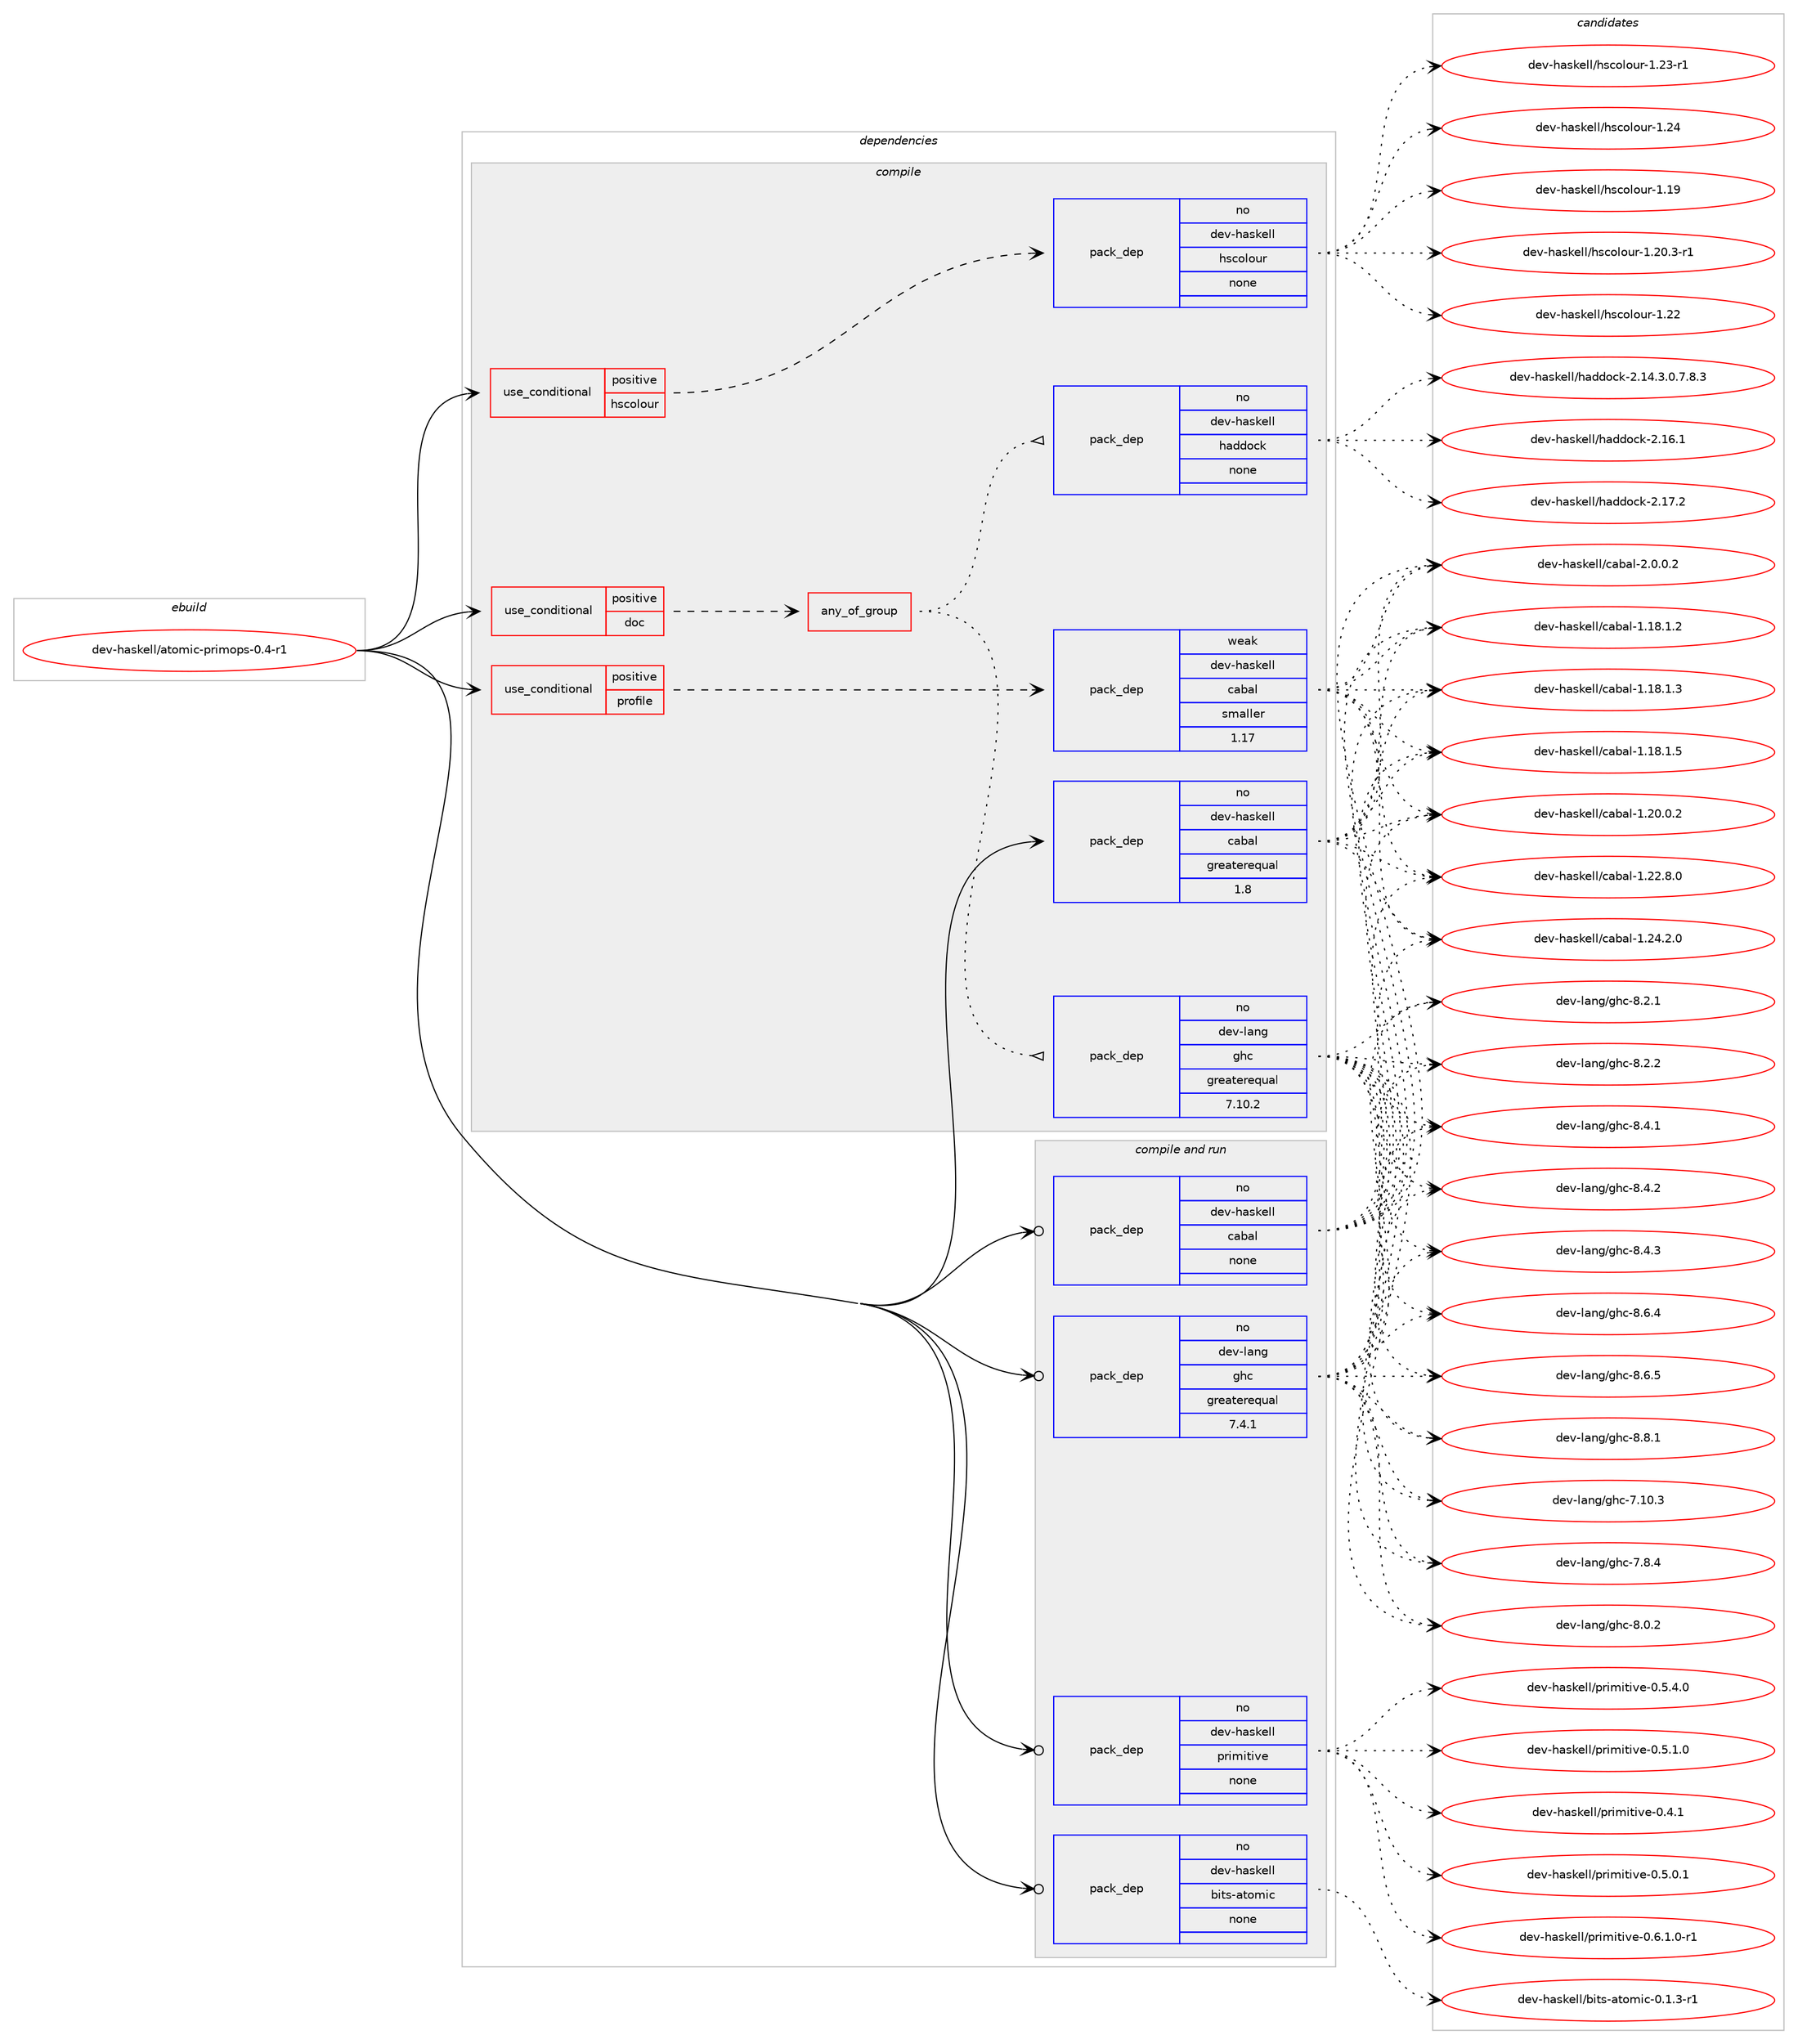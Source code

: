 digraph prolog {

# *************
# Graph options
# *************

newrank=true;
concentrate=true;
compound=true;
graph [rankdir=LR,fontname=Helvetica,fontsize=10,ranksep=1.5];#, ranksep=2.5, nodesep=0.2];
edge  [arrowhead=vee];
node  [fontname=Helvetica,fontsize=10];

# **********
# The ebuild
# **********

subgraph cluster_leftcol {
color=gray;
rank=same;
label=<<i>ebuild</i>>;
id [label="dev-haskell/atomic-primops-0.4-r1", color=red, width=4, href="../dev-haskell/atomic-primops-0.4-r1.svg"];
}

# ****************
# The dependencies
# ****************

subgraph cluster_midcol {
color=gray;
label=<<i>dependencies</i>>;
subgraph cluster_compile {
fillcolor="#eeeeee";
style=filled;
label=<<i>compile</i>>;
subgraph cond124752 {
dependency526409 [label=<<TABLE BORDER="0" CELLBORDER="1" CELLSPACING="0" CELLPADDING="4"><TR><TD ROWSPAN="3" CELLPADDING="10">use_conditional</TD></TR><TR><TD>positive</TD></TR><TR><TD>doc</TD></TR></TABLE>>, shape=none, color=red];
subgraph any9488 {
dependency526410 [label=<<TABLE BORDER="0" CELLBORDER="1" CELLSPACING="0" CELLPADDING="4"><TR><TD CELLPADDING="10">any_of_group</TD></TR></TABLE>>, shape=none, color=red];subgraph pack391812 {
dependency526411 [label=<<TABLE BORDER="0" CELLBORDER="1" CELLSPACING="0" CELLPADDING="4" WIDTH="220"><TR><TD ROWSPAN="6" CELLPADDING="30">pack_dep</TD></TR><TR><TD WIDTH="110">no</TD></TR><TR><TD>dev-haskell</TD></TR><TR><TD>haddock</TD></TR><TR><TD>none</TD></TR><TR><TD></TD></TR></TABLE>>, shape=none, color=blue];
}
dependency526410:e -> dependency526411:w [weight=20,style="dotted",arrowhead="oinv"];
subgraph pack391813 {
dependency526412 [label=<<TABLE BORDER="0" CELLBORDER="1" CELLSPACING="0" CELLPADDING="4" WIDTH="220"><TR><TD ROWSPAN="6" CELLPADDING="30">pack_dep</TD></TR><TR><TD WIDTH="110">no</TD></TR><TR><TD>dev-lang</TD></TR><TR><TD>ghc</TD></TR><TR><TD>greaterequal</TD></TR><TR><TD>7.10.2</TD></TR></TABLE>>, shape=none, color=blue];
}
dependency526410:e -> dependency526412:w [weight=20,style="dotted",arrowhead="oinv"];
}
dependency526409:e -> dependency526410:w [weight=20,style="dashed",arrowhead="vee"];
}
id:e -> dependency526409:w [weight=20,style="solid",arrowhead="vee"];
subgraph cond124753 {
dependency526413 [label=<<TABLE BORDER="0" CELLBORDER="1" CELLSPACING="0" CELLPADDING="4"><TR><TD ROWSPAN="3" CELLPADDING="10">use_conditional</TD></TR><TR><TD>positive</TD></TR><TR><TD>hscolour</TD></TR></TABLE>>, shape=none, color=red];
subgraph pack391814 {
dependency526414 [label=<<TABLE BORDER="0" CELLBORDER="1" CELLSPACING="0" CELLPADDING="4" WIDTH="220"><TR><TD ROWSPAN="6" CELLPADDING="30">pack_dep</TD></TR><TR><TD WIDTH="110">no</TD></TR><TR><TD>dev-haskell</TD></TR><TR><TD>hscolour</TD></TR><TR><TD>none</TD></TR><TR><TD></TD></TR></TABLE>>, shape=none, color=blue];
}
dependency526413:e -> dependency526414:w [weight=20,style="dashed",arrowhead="vee"];
}
id:e -> dependency526413:w [weight=20,style="solid",arrowhead="vee"];
subgraph cond124754 {
dependency526415 [label=<<TABLE BORDER="0" CELLBORDER="1" CELLSPACING="0" CELLPADDING="4"><TR><TD ROWSPAN="3" CELLPADDING="10">use_conditional</TD></TR><TR><TD>positive</TD></TR><TR><TD>profile</TD></TR></TABLE>>, shape=none, color=red];
subgraph pack391815 {
dependency526416 [label=<<TABLE BORDER="0" CELLBORDER="1" CELLSPACING="0" CELLPADDING="4" WIDTH="220"><TR><TD ROWSPAN="6" CELLPADDING="30">pack_dep</TD></TR><TR><TD WIDTH="110">weak</TD></TR><TR><TD>dev-haskell</TD></TR><TR><TD>cabal</TD></TR><TR><TD>smaller</TD></TR><TR><TD>1.17</TD></TR></TABLE>>, shape=none, color=blue];
}
dependency526415:e -> dependency526416:w [weight=20,style="dashed",arrowhead="vee"];
}
id:e -> dependency526415:w [weight=20,style="solid",arrowhead="vee"];
subgraph pack391816 {
dependency526417 [label=<<TABLE BORDER="0" CELLBORDER="1" CELLSPACING="0" CELLPADDING="4" WIDTH="220"><TR><TD ROWSPAN="6" CELLPADDING="30">pack_dep</TD></TR><TR><TD WIDTH="110">no</TD></TR><TR><TD>dev-haskell</TD></TR><TR><TD>cabal</TD></TR><TR><TD>greaterequal</TD></TR><TR><TD>1.8</TD></TR></TABLE>>, shape=none, color=blue];
}
id:e -> dependency526417:w [weight=20,style="solid",arrowhead="vee"];
}
subgraph cluster_compileandrun {
fillcolor="#eeeeee";
style=filled;
label=<<i>compile and run</i>>;
subgraph pack391817 {
dependency526418 [label=<<TABLE BORDER="0" CELLBORDER="1" CELLSPACING="0" CELLPADDING="4" WIDTH="220"><TR><TD ROWSPAN="6" CELLPADDING="30">pack_dep</TD></TR><TR><TD WIDTH="110">no</TD></TR><TR><TD>dev-haskell</TD></TR><TR><TD>bits-atomic</TD></TR><TR><TD>none</TD></TR><TR><TD></TD></TR></TABLE>>, shape=none, color=blue];
}
id:e -> dependency526418:w [weight=20,style="solid",arrowhead="odotvee"];
subgraph pack391818 {
dependency526419 [label=<<TABLE BORDER="0" CELLBORDER="1" CELLSPACING="0" CELLPADDING="4" WIDTH="220"><TR><TD ROWSPAN="6" CELLPADDING="30">pack_dep</TD></TR><TR><TD WIDTH="110">no</TD></TR><TR><TD>dev-haskell</TD></TR><TR><TD>cabal</TD></TR><TR><TD>none</TD></TR><TR><TD></TD></TR></TABLE>>, shape=none, color=blue];
}
id:e -> dependency526419:w [weight=20,style="solid",arrowhead="odotvee"];
subgraph pack391819 {
dependency526420 [label=<<TABLE BORDER="0" CELLBORDER="1" CELLSPACING="0" CELLPADDING="4" WIDTH="220"><TR><TD ROWSPAN="6" CELLPADDING="30">pack_dep</TD></TR><TR><TD WIDTH="110">no</TD></TR><TR><TD>dev-haskell</TD></TR><TR><TD>primitive</TD></TR><TR><TD>none</TD></TR><TR><TD></TD></TR></TABLE>>, shape=none, color=blue];
}
id:e -> dependency526420:w [weight=20,style="solid",arrowhead="odotvee"];
subgraph pack391820 {
dependency526421 [label=<<TABLE BORDER="0" CELLBORDER="1" CELLSPACING="0" CELLPADDING="4" WIDTH="220"><TR><TD ROWSPAN="6" CELLPADDING="30">pack_dep</TD></TR><TR><TD WIDTH="110">no</TD></TR><TR><TD>dev-lang</TD></TR><TR><TD>ghc</TD></TR><TR><TD>greaterequal</TD></TR><TR><TD>7.4.1</TD></TR></TABLE>>, shape=none, color=blue];
}
id:e -> dependency526421:w [weight=20,style="solid",arrowhead="odotvee"];
}
subgraph cluster_run {
fillcolor="#eeeeee";
style=filled;
label=<<i>run</i>>;
}
}

# **************
# The candidates
# **************

subgraph cluster_choices {
rank=same;
color=gray;
label=<<i>candidates</i>>;

subgraph choice391812 {
color=black;
nodesep=1;
choice1001011184510497115107101108108471049710010011199107455046495246514648465546564651 [label="dev-haskell/haddock-2.14.3.0.7.8.3", color=red, width=4,href="../dev-haskell/haddock-2.14.3.0.7.8.3.svg"];
choice100101118451049711510710110810847104971001001119910745504649544649 [label="dev-haskell/haddock-2.16.1", color=red, width=4,href="../dev-haskell/haddock-2.16.1.svg"];
choice100101118451049711510710110810847104971001001119910745504649554650 [label="dev-haskell/haddock-2.17.2", color=red, width=4,href="../dev-haskell/haddock-2.17.2.svg"];
dependency526411:e -> choice1001011184510497115107101108108471049710010011199107455046495246514648465546564651:w [style=dotted,weight="100"];
dependency526411:e -> choice100101118451049711510710110810847104971001001119910745504649544649:w [style=dotted,weight="100"];
dependency526411:e -> choice100101118451049711510710110810847104971001001119910745504649554650:w [style=dotted,weight="100"];
}
subgraph choice391813 {
color=black;
nodesep=1;
choice1001011184510897110103471031049945554649484651 [label="dev-lang/ghc-7.10.3", color=red, width=4,href="../dev-lang/ghc-7.10.3.svg"];
choice10010111845108971101034710310499455546564652 [label="dev-lang/ghc-7.8.4", color=red, width=4,href="../dev-lang/ghc-7.8.4.svg"];
choice10010111845108971101034710310499455646484650 [label="dev-lang/ghc-8.0.2", color=red, width=4,href="../dev-lang/ghc-8.0.2.svg"];
choice10010111845108971101034710310499455646504649 [label="dev-lang/ghc-8.2.1", color=red, width=4,href="../dev-lang/ghc-8.2.1.svg"];
choice10010111845108971101034710310499455646504650 [label="dev-lang/ghc-8.2.2", color=red, width=4,href="../dev-lang/ghc-8.2.2.svg"];
choice10010111845108971101034710310499455646524649 [label="dev-lang/ghc-8.4.1", color=red, width=4,href="../dev-lang/ghc-8.4.1.svg"];
choice10010111845108971101034710310499455646524650 [label="dev-lang/ghc-8.4.2", color=red, width=4,href="../dev-lang/ghc-8.4.2.svg"];
choice10010111845108971101034710310499455646524651 [label="dev-lang/ghc-8.4.3", color=red, width=4,href="../dev-lang/ghc-8.4.3.svg"];
choice10010111845108971101034710310499455646544652 [label="dev-lang/ghc-8.6.4", color=red, width=4,href="../dev-lang/ghc-8.6.4.svg"];
choice10010111845108971101034710310499455646544653 [label="dev-lang/ghc-8.6.5", color=red, width=4,href="../dev-lang/ghc-8.6.5.svg"];
choice10010111845108971101034710310499455646564649 [label="dev-lang/ghc-8.8.1", color=red, width=4,href="../dev-lang/ghc-8.8.1.svg"];
dependency526412:e -> choice1001011184510897110103471031049945554649484651:w [style=dotted,weight="100"];
dependency526412:e -> choice10010111845108971101034710310499455546564652:w [style=dotted,weight="100"];
dependency526412:e -> choice10010111845108971101034710310499455646484650:w [style=dotted,weight="100"];
dependency526412:e -> choice10010111845108971101034710310499455646504649:w [style=dotted,weight="100"];
dependency526412:e -> choice10010111845108971101034710310499455646504650:w [style=dotted,weight="100"];
dependency526412:e -> choice10010111845108971101034710310499455646524649:w [style=dotted,weight="100"];
dependency526412:e -> choice10010111845108971101034710310499455646524650:w [style=dotted,weight="100"];
dependency526412:e -> choice10010111845108971101034710310499455646524651:w [style=dotted,weight="100"];
dependency526412:e -> choice10010111845108971101034710310499455646544652:w [style=dotted,weight="100"];
dependency526412:e -> choice10010111845108971101034710310499455646544653:w [style=dotted,weight="100"];
dependency526412:e -> choice10010111845108971101034710310499455646564649:w [style=dotted,weight="100"];
}
subgraph choice391814 {
color=black;
nodesep=1;
choice100101118451049711510710110810847104115991111081111171144549464957 [label="dev-haskell/hscolour-1.19", color=red, width=4,href="../dev-haskell/hscolour-1.19.svg"];
choice10010111845104971151071011081084710411599111108111117114454946504846514511449 [label="dev-haskell/hscolour-1.20.3-r1", color=red, width=4,href="../dev-haskell/hscolour-1.20.3-r1.svg"];
choice100101118451049711510710110810847104115991111081111171144549465050 [label="dev-haskell/hscolour-1.22", color=red, width=4,href="../dev-haskell/hscolour-1.22.svg"];
choice1001011184510497115107101108108471041159911110811111711445494650514511449 [label="dev-haskell/hscolour-1.23-r1", color=red, width=4,href="../dev-haskell/hscolour-1.23-r1.svg"];
choice100101118451049711510710110810847104115991111081111171144549465052 [label="dev-haskell/hscolour-1.24", color=red, width=4,href="../dev-haskell/hscolour-1.24.svg"];
dependency526414:e -> choice100101118451049711510710110810847104115991111081111171144549464957:w [style=dotted,weight="100"];
dependency526414:e -> choice10010111845104971151071011081084710411599111108111117114454946504846514511449:w [style=dotted,weight="100"];
dependency526414:e -> choice100101118451049711510710110810847104115991111081111171144549465050:w [style=dotted,weight="100"];
dependency526414:e -> choice1001011184510497115107101108108471041159911110811111711445494650514511449:w [style=dotted,weight="100"];
dependency526414:e -> choice100101118451049711510710110810847104115991111081111171144549465052:w [style=dotted,weight="100"];
}
subgraph choice391815 {
color=black;
nodesep=1;
choice10010111845104971151071011081084799979897108454946495646494650 [label="dev-haskell/cabal-1.18.1.2", color=red, width=4,href="../dev-haskell/cabal-1.18.1.2.svg"];
choice10010111845104971151071011081084799979897108454946495646494651 [label="dev-haskell/cabal-1.18.1.3", color=red, width=4,href="../dev-haskell/cabal-1.18.1.3.svg"];
choice10010111845104971151071011081084799979897108454946495646494653 [label="dev-haskell/cabal-1.18.1.5", color=red, width=4,href="../dev-haskell/cabal-1.18.1.5.svg"];
choice10010111845104971151071011081084799979897108454946504846484650 [label="dev-haskell/cabal-1.20.0.2", color=red, width=4,href="../dev-haskell/cabal-1.20.0.2.svg"];
choice10010111845104971151071011081084799979897108454946505046564648 [label="dev-haskell/cabal-1.22.8.0", color=red, width=4,href="../dev-haskell/cabal-1.22.8.0.svg"];
choice10010111845104971151071011081084799979897108454946505246504648 [label="dev-haskell/cabal-1.24.2.0", color=red, width=4,href="../dev-haskell/cabal-1.24.2.0.svg"];
choice100101118451049711510710110810847999798971084550464846484650 [label="dev-haskell/cabal-2.0.0.2", color=red, width=4,href="../dev-haskell/cabal-2.0.0.2.svg"];
dependency526416:e -> choice10010111845104971151071011081084799979897108454946495646494650:w [style=dotted,weight="100"];
dependency526416:e -> choice10010111845104971151071011081084799979897108454946495646494651:w [style=dotted,weight="100"];
dependency526416:e -> choice10010111845104971151071011081084799979897108454946495646494653:w [style=dotted,weight="100"];
dependency526416:e -> choice10010111845104971151071011081084799979897108454946504846484650:w [style=dotted,weight="100"];
dependency526416:e -> choice10010111845104971151071011081084799979897108454946505046564648:w [style=dotted,weight="100"];
dependency526416:e -> choice10010111845104971151071011081084799979897108454946505246504648:w [style=dotted,weight="100"];
dependency526416:e -> choice100101118451049711510710110810847999798971084550464846484650:w [style=dotted,weight="100"];
}
subgraph choice391816 {
color=black;
nodesep=1;
choice10010111845104971151071011081084799979897108454946495646494650 [label="dev-haskell/cabal-1.18.1.2", color=red, width=4,href="../dev-haskell/cabal-1.18.1.2.svg"];
choice10010111845104971151071011081084799979897108454946495646494651 [label="dev-haskell/cabal-1.18.1.3", color=red, width=4,href="../dev-haskell/cabal-1.18.1.3.svg"];
choice10010111845104971151071011081084799979897108454946495646494653 [label="dev-haskell/cabal-1.18.1.5", color=red, width=4,href="../dev-haskell/cabal-1.18.1.5.svg"];
choice10010111845104971151071011081084799979897108454946504846484650 [label="dev-haskell/cabal-1.20.0.2", color=red, width=4,href="../dev-haskell/cabal-1.20.0.2.svg"];
choice10010111845104971151071011081084799979897108454946505046564648 [label="dev-haskell/cabal-1.22.8.0", color=red, width=4,href="../dev-haskell/cabal-1.22.8.0.svg"];
choice10010111845104971151071011081084799979897108454946505246504648 [label="dev-haskell/cabal-1.24.2.0", color=red, width=4,href="../dev-haskell/cabal-1.24.2.0.svg"];
choice100101118451049711510710110810847999798971084550464846484650 [label="dev-haskell/cabal-2.0.0.2", color=red, width=4,href="../dev-haskell/cabal-2.0.0.2.svg"];
dependency526417:e -> choice10010111845104971151071011081084799979897108454946495646494650:w [style=dotted,weight="100"];
dependency526417:e -> choice10010111845104971151071011081084799979897108454946495646494651:w [style=dotted,weight="100"];
dependency526417:e -> choice10010111845104971151071011081084799979897108454946495646494653:w [style=dotted,weight="100"];
dependency526417:e -> choice10010111845104971151071011081084799979897108454946504846484650:w [style=dotted,weight="100"];
dependency526417:e -> choice10010111845104971151071011081084799979897108454946505046564648:w [style=dotted,weight="100"];
dependency526417:e -> choice10010111845104971151071011081084799979897108454946505246504648:w [style=dotted,weight="100"];
dependency526417:e -> choice100101118451049711510710110810847999798971084550464846484650:w [style=dotted,weight="100"];
}
subgraph choice391817 {
color=black;
nodesep=1;
choice100101118451049711510710110810847981051161154597116111109105994548464946514511449 [label="dev-haskell/bits-atomic-0.1.3-r1", color=red, width=4,href="../dev-haskell/bits-atomic-0.1.3-r1.svg"];
dependency526418:e -> choice100101118451049711510710110810847981051161154597116111109105994548464946514511449:w [style=dotted,weight="100"];
}
subgraph choice391818 {
color=black;
nodesep=1;
choice10010111845104971151071011081084799979897108454946495646494650 [label="dev-haskell/cabal-1.18.1.2", color=red, width=4,href="../dev-haskell/cabal-1.18.1.2.svg"];
choice10010111845104971151071011081084799979897108454946495646494651 [label="dev-haskell/cabal-1.18.1.3", color=red, width=4,href="../dev-haskell/cabal-1.18.1.3.svg"];
choice10010111845104971151071011081084799979897108454946495646494653 [label="dev-haskell/cabal-1.18.1.5", color=red, width=4,href="../dev-haskell/cabal-1.18.1.5.svg"];
choice10010111845104971151071011081084799979897108454946504846484650 [label="dev-haskell/cabal-1.20.0.2", color=red, width=4,href="../dev-haskell/cabal-1.20.0.2.svg"];
choice10010111845104971151071011081084799979897108454946505046564648 [label="dev-haskell/cabal-1.22.8.0", color=red, width=4,href="../dev-haskell/cabal-1.22.8.0.svg"];
choice10010111845104971151071011081084799979897108454946505246504648 [label="dev-haskell/cabal-1.24.2.0", color=red, width=4,href="../dev-haskell/cabal-1.24.2.0.svg"];
choice100101118451049711510710110810847999798971084550464846484650 [label="dev-haskell/cabal-2.0.0.2", color=red, width=4,href="../dev-haskell/cabal-2.0.0.2.svg"];
dependency526419:e -> choice10010111845104971151071011081084799979897108454946495646494650:w [style=dotted,weight="100"];
dependency526419:e -> choice10010111845104971151071011081084799979897108454946495646494651:w [style=dotted,weight="100"];
dependency526419:e -> choice10010111845104971151071011081084799979897108454946495646494653:w [style=dotted,weight="100"];
dependency526419:e -> choice10010111845104971151071011081084799979897108454946504846484650:w [style=dotted,weight="100"];
dependency526419:e -> choice10010111845104971151071011081084799979897108454946505046564648:w [style=dotted,weight="100"];
dependency526419:e -> choice10010111845104971151071011081084799979897108454946505246504648:w [style=dotted,weight="100"];
dependency526419:e -> choice100101118451049711510710110810847999798971084550464846484650:w [style=dotted,weight="100"];
}
subgraph choice391819 {
color=black;
nodesep=1;
choice100101118451049711510710110810847112114105109105116105118101454846524649 [label="dev-haskell/primitive-0.4.1", color=red, width=4,href="../dev-haskell/primitive-0.4.1.svg"];
choice1001011184510497115107101108108471121141051091051161051181014548465346484649 [label="dev-haskell/primitive-0.5.0.1", color=red, width=4,href="../dev-haskell/primitive-0.5.0.1.svg"];
choice1001011184510497115107101108108471121141051091051161051181014548465346494648 [label="dev-haskell/primitive-0.5.1.0", color=red, width=4,href="../dev-haskell/primitive-0.5.1.0.svg"];
choice1001011184510497115107101108108471121141051091051161051181014548465346524648 [label="dev-haskell/primitive-0.5.4.0", color=red, width=4,href="../dev-haskell/primitive-0.5.4.0.svg"];
choice10010111845104971151071011081084711211410510910511610511810145484654464946484511449 [label="dev-haskell/primitive-0.6.1.0-r1", color=red, width=4,href="../dev-haskell/primitive-0.6.1.0-r1.svg"];
dependency526420:e -> choice100101118451049711510710110810847112114105109105116105118101454846524649:w [style=dotted,weight="100"];
dependency526420:e -> choice1001011184510497115107101108108471121141051091051161051181014548465346484649:w [style=dotted,weight="100"];
dependency526420:e -> choice1001011184510497115107101108108471121141051091051161051181014548465346494648:w [style=dotted,weight="100"];
dependency526420:e -> choice1001011184510497115107101108108471121141051091051161051181014548465346524648:w [style=dotted,weight="100"];
dependency526420:e -> choice10010111845104971151071011081084711211410510910511610511810145484654464946484511449:w [style=dotted,weight="100"];
}
subgraph choice391820 {
color=black;
nodesep=1;
choice1001011184510897110103471031049945554649484651 [label="dev-lang/ghc-7.10.3", color=red, width=4,href="../dev-lang/ghc-7.10.3.svg"];
choice10010111845108971101034710310499455546564652 [label="dev-lang/ghc-7.8.4", color=red, width=4,href="../dev-lang/ghc-7.8.4.svg"];
choice10010111845108971101034710310499455646484650 [label="dev-lang/ghc-8.0.2", color=red, width=4,href="../dev-lang/ghc-8.0.2.svg"];
choice10010111845108971101034710310499455646504649 [label="dev-lang/ghc-8.2.1", color=red, width=4,href="../dev-lang/ghc-8.2.1.svg"];
choice10010111845108971101034710310499455646504650 [label="dev-lang/ghc-8.2.2", color=red, width=4,href="../dev-lang/ghc-8.2.2.svg"];
choice10010111845108971101034710310499455646524649 [label="dev-lang/ghc-8.4.1", color=red, width=4,href="../dev-lang/ghc-8.4.1.svg"];
choice10010111845108971101034710310499455646524650 [label="dev-lang/ghc-8.4.2", color=red, width=4,href="../dev-lang/ghc-8.4.2.svg"];
choice10010111845108971101034710310499455646524651 [label="dev-lang/ghc-8.4.3", color=red, width=4,href="../dev-lang/ghc-8.4.3.svg"];
choice10010111845108971101034710310499455646544652 [label="dev-lang/ghc-8.6.4", color=red, width=4,href="../dev-lang/ghc-8.6.4.svg"];
choice10010111845108971101034710310499455646544653 [label="dev-lang/ghc-8.6.5", color=red, width=4,href="../dev-lang/ghc-8.6.5.svg"];
choice10010111845108971101034710310499455646564649 [label="dev-lang/ghc-8.8.1", color=red, width=4,href="../dev-lang/ghc-8.8.1.svg"];
dependency526421:e -> choice1001011184510897110103471031049945554649484651:w [style=dotted,weight="100"];
dependency526421:e -> choice10010111845108971101034710310499455546564652:w [style=dotted,weight="100"];
dependency526421:e -> choice10010111845108971101034710310499455646484650:w [style=dotted,weight="100"];
dependency526421:e -> choice10010111845108971101034710310499455646504649:w [style=dotted,weight="100"];
dependency526421:e -> choice10010111845108971101034710310499455646504650:w [style=dotted,weight="100"];
dependency526421:e -> choice10010111845108971101034710310499455646524649:w [style=dotted,weight="100"];
dependency526421:e -> choice10010111845108971101034710310499455646524650:w [style=dotted,weight="100"];
dependency526421:e -> choice10010111845108971101034710310499455646524651:w [style=dotted,weight="100"];
dependency526421:e -> choice10010111845108971101034710310499455646544652:w [style=dotted,weight="100"];
dependency526421:e -> choice10010111845108971101034710310499455646544653:w [style=dotted,weight="100"];
dependency526421:e -> choice10010111845108971101034710310499455646564649:w [style=dotted,weight="100"];
}
}

}
